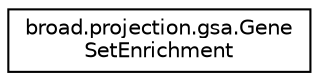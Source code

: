 digraph "Graphical Class Hierarchy"
{
  edge [fontname="Helvetica",fontsize="10",labelfontname="Helvetica",labelfontsize="10"];
  node [fontname="Helvetica",fontsize="10",shape=record];
  rankdir="LR";
  Node1 [label="broad.projection.gsa.Gene\lSetEnrichment",height=0.2,width=0.4,color="black", fillcolor="white", style="filled",URL="$classbroad_1_1projection_1_1gsa_1_1_gene_set_enrichment.html"];
}
